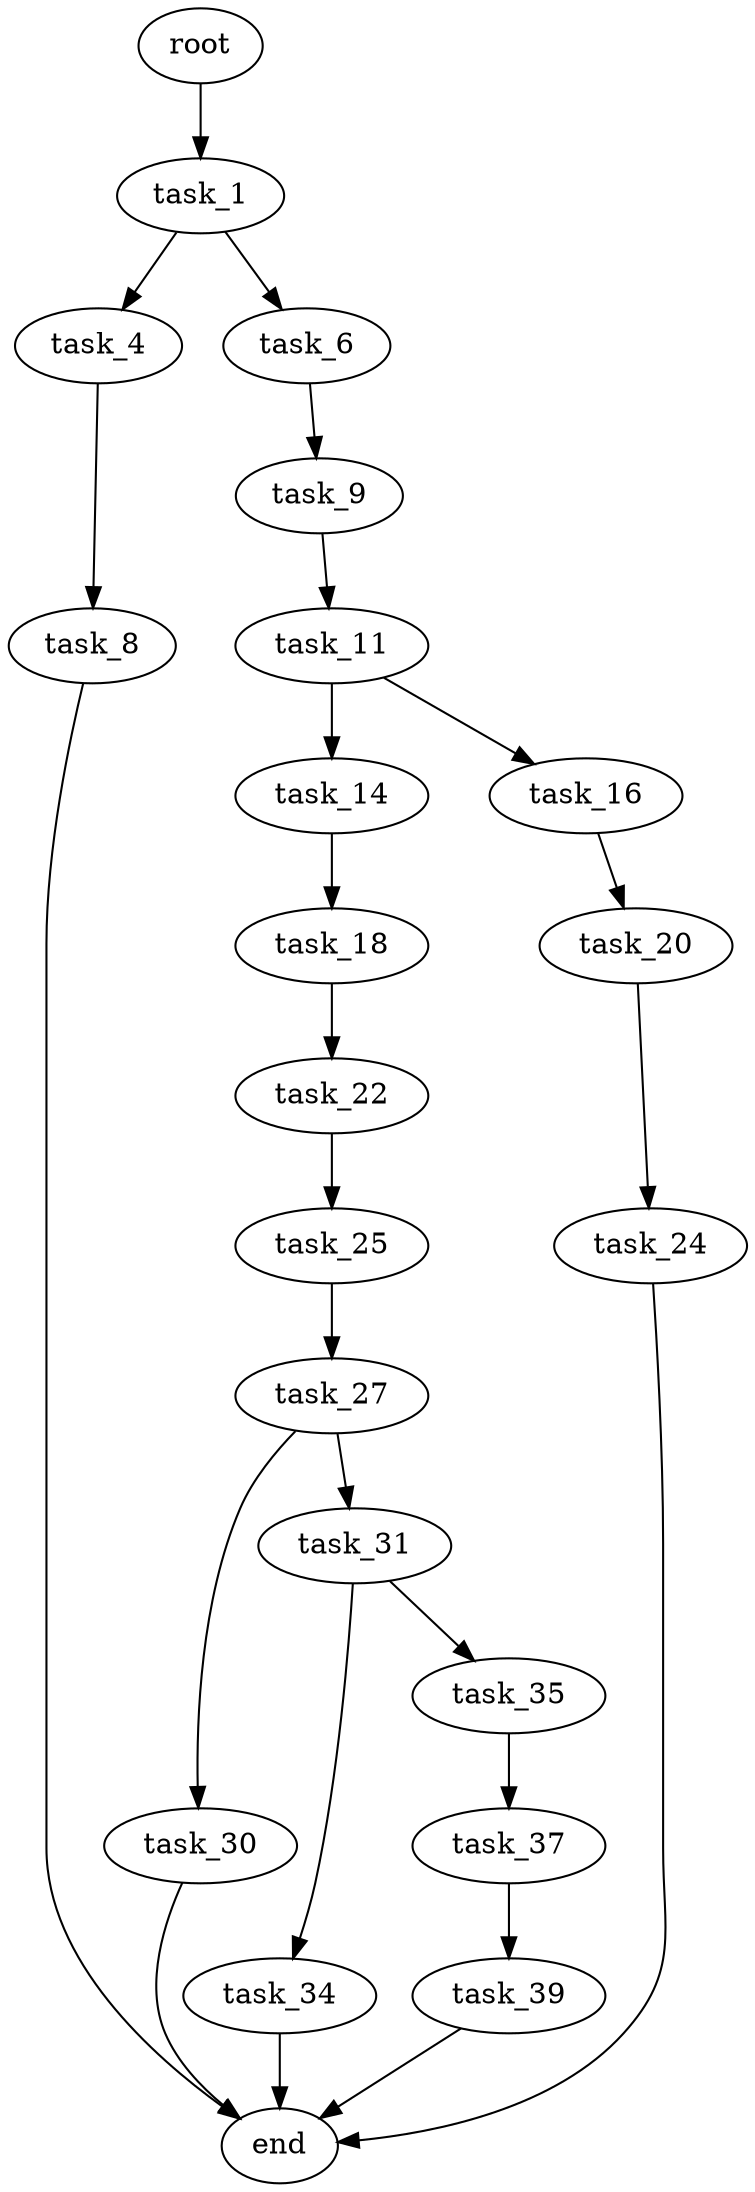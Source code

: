 digraph G {
  root [size="0.000000"];
  task_1 [size="12803474772.000000"];
  task_4 [size="344061177104.000000"];
  task_6 [size="10261712718.000000"];
  task_8 [size="72788052932.000000"];
  task_9 [size="134217728000.000000"];
  end [size="0.000000"];
  task_11 [size="529541640568.000000"];
  task_14 [size="15215662131.000000"];
  task_16 [size="168709670496.000000"];
  task_18 [size="1079295269.000000"];
  task_20 [size="368293445632.000000"];
  task_22 [size="136369121125.000000"];
  task_24 [size="231928233984.000000"];
  task_25 [size="24690107582.000000"];
  task_27 [size="15659086025.000000"];
  task_30 [size="42774330171.000000"];
  task_31 [size="12178993839.000000"];
  task_34 [size="8589934592.000000"];
  task_35 [size="1073741824000.000000"];
  task_37 [size="272993141980.000000"];
  task_39 [size="8589934592.000000"];

  root -> task_1 [size="1.000000"];
  task_1 -> task_4 [size="301989888.000000"];
  task_1 -> task_6 [size="301989888.000000"];
  task_4 -> task_8 [size="301989888.000000"];
  task_6 -> task_9 [size="411041792.000000"];
  task_8 -> end [size="1.000000"];
  task_9 -> task_11 [size="209715200.000000"];
  task_11 -> task_14 [size="411041792.000000"];
  task_11 -> task_16 [size="411041792.000000"];
  task_14 -> task_18 [size="679477248.000000"];
  task_16 -> task_20 [size="134217728.000000"];
  task_18 -> task_22 [size="33554432.000000"];
  task_20 -> task_24 [size="411041792.000000"];
  task_22 -> task_25 [size="209715200.000000"];
  task_24 -> end [size="1.000000"];
  task_25 -> task_27 [size="33554432.000000"];
  task_27 -> task_30 [size="33554432.000000"];
  task_27 -> task_31 [size="33554432.000000"];
  task_30 -> end [size="1.000000"];
  task_31 -> task_34 [size="679477248.000000"];
  task_31 -> task_35 [size="679477248.000000"];
  task_34 -> end [size="1.000000"];
  task_35 -> task_37 [size="838860800.000000"];
  task_37 -> task_39 [size="536870912.000000"];
  task_39 -> end [size="1.000000"];
}
